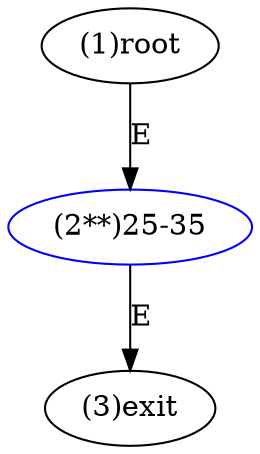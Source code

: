digraph "" { 
1[ label="(1)root"];
2[ label="(2**)25-35",color=blue];
3[ label="(3)exit"];
1->2[ label="E"];
2->3[ label="E"];
}